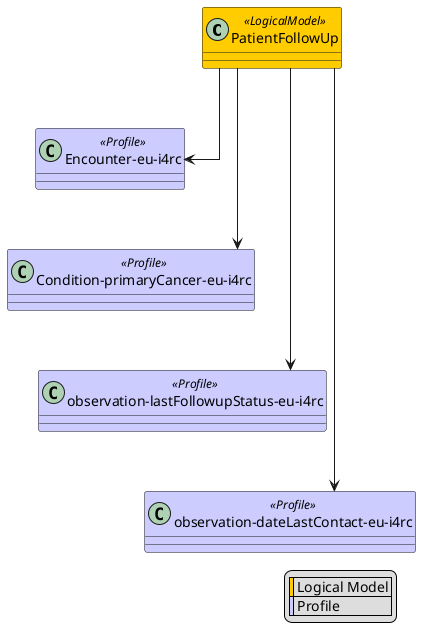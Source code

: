 @startuml
skinparam class {
    BackgroundColor<<LogicalModel>> #FFCC00
    BackgroundColor<<Profile>> #CCCCFF
}
skinparam linetype ortho
legend right
  | <#FFCC00> | Logical Model |
  | <#CCCCFF> | Profile |
endlegend
class "PatientFollowUp" <<LogicalModel>> [[StructureDefinition-PatientFollowUp.html]]
class "Encounter-eu-i4rc" <<Profile>> [[StructureDefinition-Encounter-eu-i4rc.html]]
"PatientFollowUp" --> "Encounter-eu-i4rc"
class "Condition-primaryCancer-eu-i4rc" <<Profile>> [[StructureDefinition-Condition-primaryCancer-eu-i4rc.html]]
"PatientFollowUp" --> "Condition-primaryCancer-eu-i4rc"
"Encounter-eu-i4rc" -[hidden]-> "Condition-primaryCancer-eu-i4rc"
class "observation-lastFollowupStatus-eu-i4rc" <<Profile>> [[StructureDefinition-observation-lastFollowupStatus-eu-i4rc.html]]
"PatientFollowUp" --> "observation-lastFollowupStatus-eu-i4rc"
"Condition-primaryCancer-eu-i4rc" -[hidden]-> "observation-lastFollowupStatus-eu-i4rc"
class "observation-dateLastContact-eu-i4rc" <<Profile>> [[StructureDefinition-observation-dateLastContact-eu-i4rc.html]]
"PatientFollowUp" --> "observation-dateLastContact-eu-i4rc"
"observation-lastFollowupStatus-eu-i4rc" -[hidden]-> "observation-dateLastContact-eu-i4rc"
@enduml